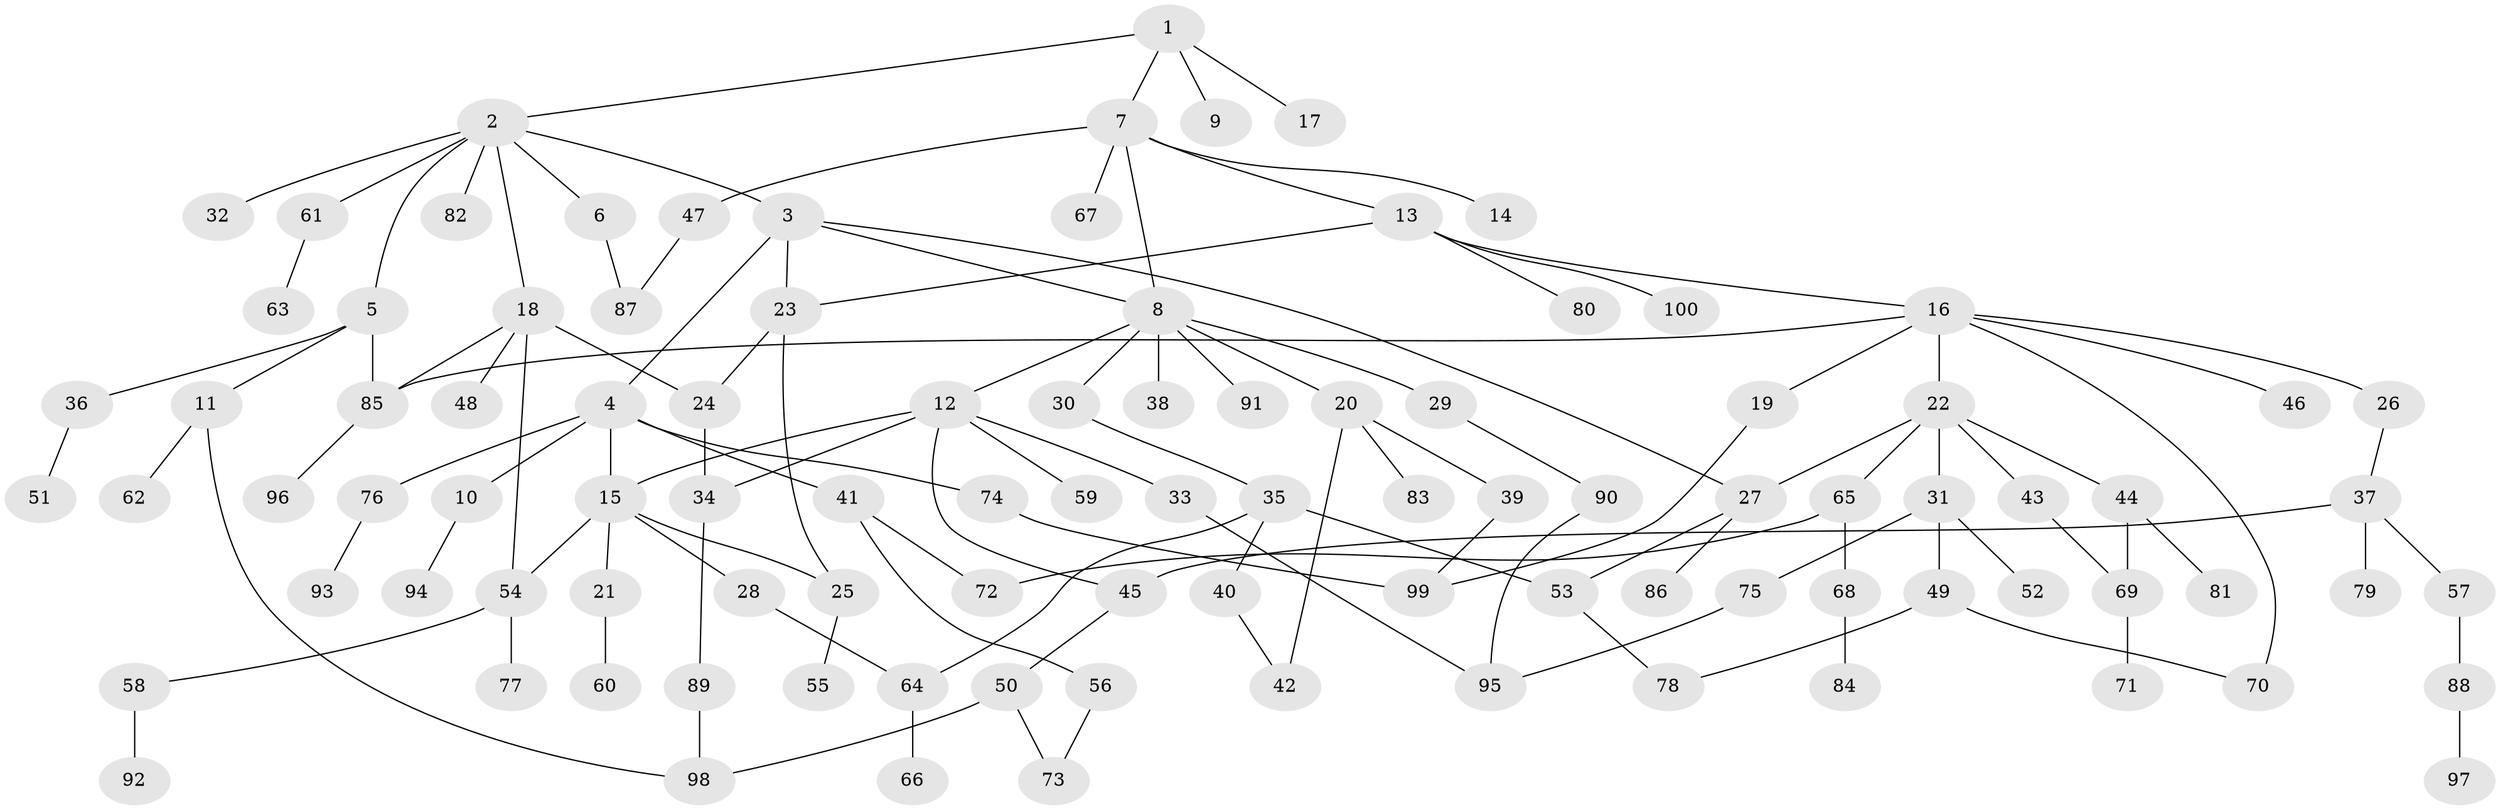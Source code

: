 // Generated by graph-tools (version 1.1) at 2025/38/02/21/25 10:38:52]
// undirected, 100 vertices, 125 edges
graph export_dot {
graph [start="1"]
  node [color=gray90,style=filled];
  1;
  2;
  3;
  4;
  5;
  6;
  7;
  8;
  9;
  10;
  11;
  12;
  13;
  14;
  15;
  16;
  17;
  18;
  19;
  20;
  21;
  22;
  23;
  24;
  25;
  26;
  27;
  28;
  29;
  30;
  31;
  32;
  33;
  34;
  35;
  36;
  37;
  38;
  39;
  40;
  41;
  42;
  43;
  44;
  45;
  46;
  47;
  48;
  49;
  50;
  51;
  52;
  53;
  54;
  55;
  56;
  57;
  58;
  59;
  60;
  61;
  62;
  63;
  64;
  65;
  66;
  67;
  68;
  69;
  70;
  71;
  72;
  73;
  74;
  75;
  76;
  77;
  78;
  79;
  80;
  81;
  82;
  83;
  84;
  85;
  86;
  87;
  88;
  89;
  90;
  91;
  92;
  93;
  94;
  95;
  96;
  97;
  98;
  99;
  100;
  1 -- 2;
  1 -- 7;
  1 -- 9;
  1 -- 17;
  2 -- 3;
  2 -- 5;
  2 -- 6;
  2 -- 18;
  2 -- 32;
  2 -- 61;
  2 -- 82;
  3 -- 4;
  3 -- 23;
  3 -- 8;
  3 -- 27;
  4 -- 10;
  4 -- 41;
  4 -- 74;
  4 -- 76;
  4 -- 15;
  5 -- 11;
  5 -- 36;
  5 -- 85;
  6 -- 87;
  7 -- 8;
  7 -- 13;
  7 -- 14;
  7 -- 47;
  7 -- 67;
  8 -- 12;
  8 -- 20;
  8 -- 29;
  8 -- 30;
  8 -- 38;
  8 -- 91;
  10 -- 94;
  11 -- 62;
  11 -- 98;
  12 -- 15;
  12 -- 33;
  12 -- 59;
  12 -- 45;
  12 -- 34;
  13 -- 16;
  13 -- 80;
  13 -- 100;
  13 -- 23;
  15 -- 21;
  15 -- 25;
  15 -- 28;
  15 -- 54;
  16 -- 19;
  16 -- 22;
  16 -- 26;
  16 -- 46;
  16 -- 70;
  16 -- 85;
  18 -- 24;
  18 -- 48;
  18 -- 54;
  18 -- 85;
  19 -- 99;
  20 -- 39;
  20 -- 42;
  20 -- 83;
  21 -- 60;
  22 -- 27;
  22 -- 31;
  22 -- 43;
  22 -- 44;
  22 -- 65;
  23 -- 25;
  23 -- 24;
  24 -- 34;
  25 -- 55;
  26 -- 37;
  27 -- 86;
  27 -- 53;
  28 -- 64;
  29 -- 90;
  30 -- 35;
  31 -- 49;
  31 -- 52;
  31 -- 75;
  33 -- 95;
  34 -- 89;
  35 -- 40;
  35 -- 53;
  35 -- 64;
  36 -- 51;
  37 -- 45;
  37 -- 57;
  37 -- 79;
  39 -- 99;
  40 -- 42;
  41 -- 56;
  41 -- 72;
  43 -- 69;
  44 -- 69;
  44 -- 81;
  45 -- 50;
  47 -- 87;
  49 -- 78;
  49 -- 70;
  50 -- 73;
  50 -- 98;
  53 -- 78;
  54 -- 58;
  54 -- 77;
  56 -- 73;
  57 -- 88;
  58 -- 92;
  61 -- 63;
  64 -- 66;
  65 -- 68;
  65 -- 72;
  68 -- 84;
  69 -- 71;
  74 -- 99;
  75 -- 95;
  76 -- 93;
  85 -- 96;
  88 -- 97;
  89 -- 98;
  90 -- 95;
}
